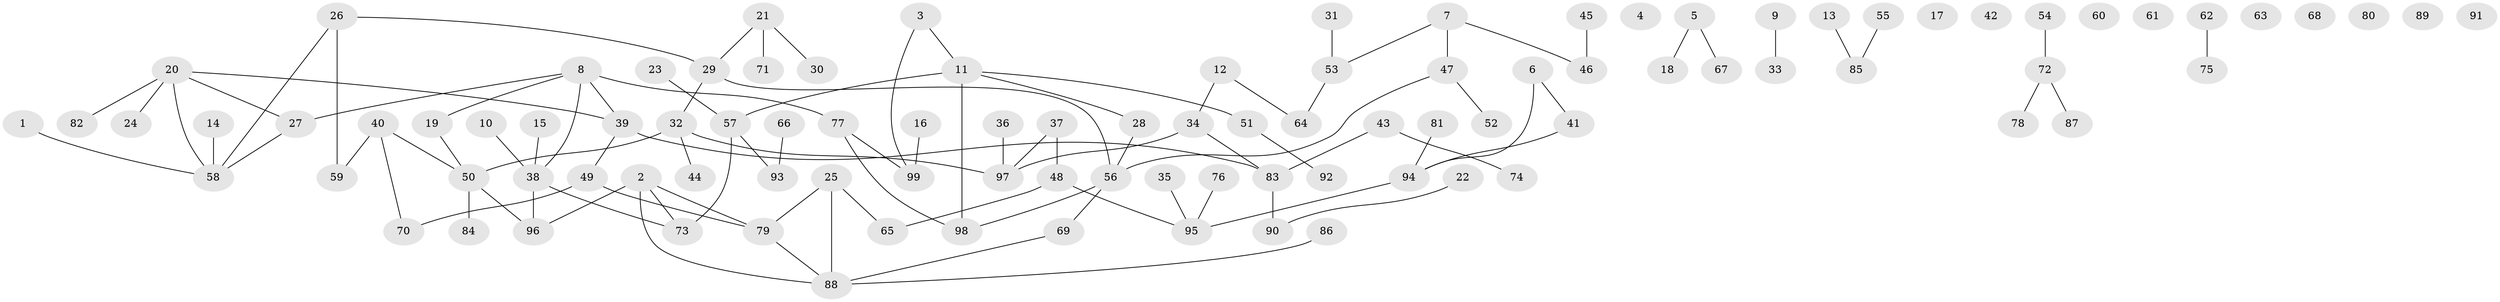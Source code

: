 // coarse degree distribution, {5: 0.08620689655172414, 2: 0.1896551724137931, 3: 0.2413793103448276, 4: 0.1206896551724138, 1: 0.3620689655172414}
// Generated by graph-tools (version 1.1) at 2025/35/03/04/25 23:35:45]
// undirected, 99 vertices, 102 edges
graph export_dot {
  node [color=gray90,style=filled];
  1;
  2;
  3;
  4;
  5;
  6;
  7;
  8;
  9;
  10;
  11;
  12;
  13;
  14;
  15;
  16;
  17;
  18;
  19;
  20;
  21;
  22;
  23;
  24;
  25;
  26;
  27;
  28;
  29;
  30;
  31;
  32;
  33;
  34;
  35;
  36;
  37;
  38;
  39;
  40;
  41;
  42;
  43;
  44;
  45;
  46;
  47;
  48;
  49;
  50;
  51;
  52;
  53;
  54;
  55;
  56;
  57;
  58;
  59;
  60;
  61;
  62;
  63;
  64;
  65;
  66;
  67;
  68;
  69;
  70;
  71;
  72;
  73;
  74;
  75;
  76;
  77;
  78;
  79;
  80;
  81;
  82;
  83;
  84;
  85;
  86;
  87;
  88;
  89;
  90;
  91;
  92;
  93;
  94;
  95;
  96;
  97;
  98;
  99;
  1 -- 58;
  2 -- 73;
  2 -- 79;
  2 -- 88;
  2 -- 96;
  3 -- 11;
  3 -- 99;
  5 -- 18;
  5 -- 67;
  6 -- 41;
  6 -- 94;
  7 -- 46;
  7 -- 47;
  7 -- 53;
  8 -- 19;
  8 -- 27;
  8 -- 38;
  8 -- 39;
  8 -- 77;
  9 -- 33;
  10 -- 38;
  11 -- 28;
  11 -- 51;
  11 -- 57;
  11 -- 98;
  12 -- 34;
  12 -- 64;
  13 -- 85;
  14 -- 58;
  15 -- 38;
  16 -- 99;
  19 -- 50;
  20 -- 24;
  20 -- 27;
  20 -- 39;
  20 -- 58;
  20 -- 82;
  21 -- 29;
  21 -- 30;
  21 -- 71;
  22 -- 90;
  23 -- 57;
  25 -- 65;
  25 -- 79;
  25 -- 88;
  26 -- 29;
  26 -- 58;
  26 -- 59;
  27 -- 58;
  28 -- 56;
  29 -- 32;
  29 -- 56;
  31 -- 53;
  32 -- 44;
  32 -- 50;
  32 -- 97;
  34 -- 83;
  34 -- 97;
  35 -- 95;
  36 -- 97;
  37 -- 48;
  37 -- 97;
  38 -- 73;
  38 -- 96;
  39 -- 49;
  39 -- 83;
  40 -- 50;
  40 -- 59;
  40 -- 70;
  41 -- 94;
  43 -- 74;
  43 -- 83;
  45 -- 46;
  47 -- 52;
  47 -- 56;
  48 -- 65;
  48 -- 95;
  49 -- 70;
  49 -- 79;
  50 -- 84;
  50 -- 96;
  51 -- 92;
  53 -- 64;
  54 -- 72;
  55 -- 85;
  56 -- 69;
  56 -- 98;
  57 -- 73;
  57 -- 93;
  62 -- 75;
  66 -- 93;
  69 -- 88;
  72 -- 78;
  72 -- 87;
  76 -- 95;
  77 -- 98;
  77 -- 99;
  79 -- 88;
  81 -- 94;
  83 -- 90;
  86 -- 88;
  94 -- 95;
}
